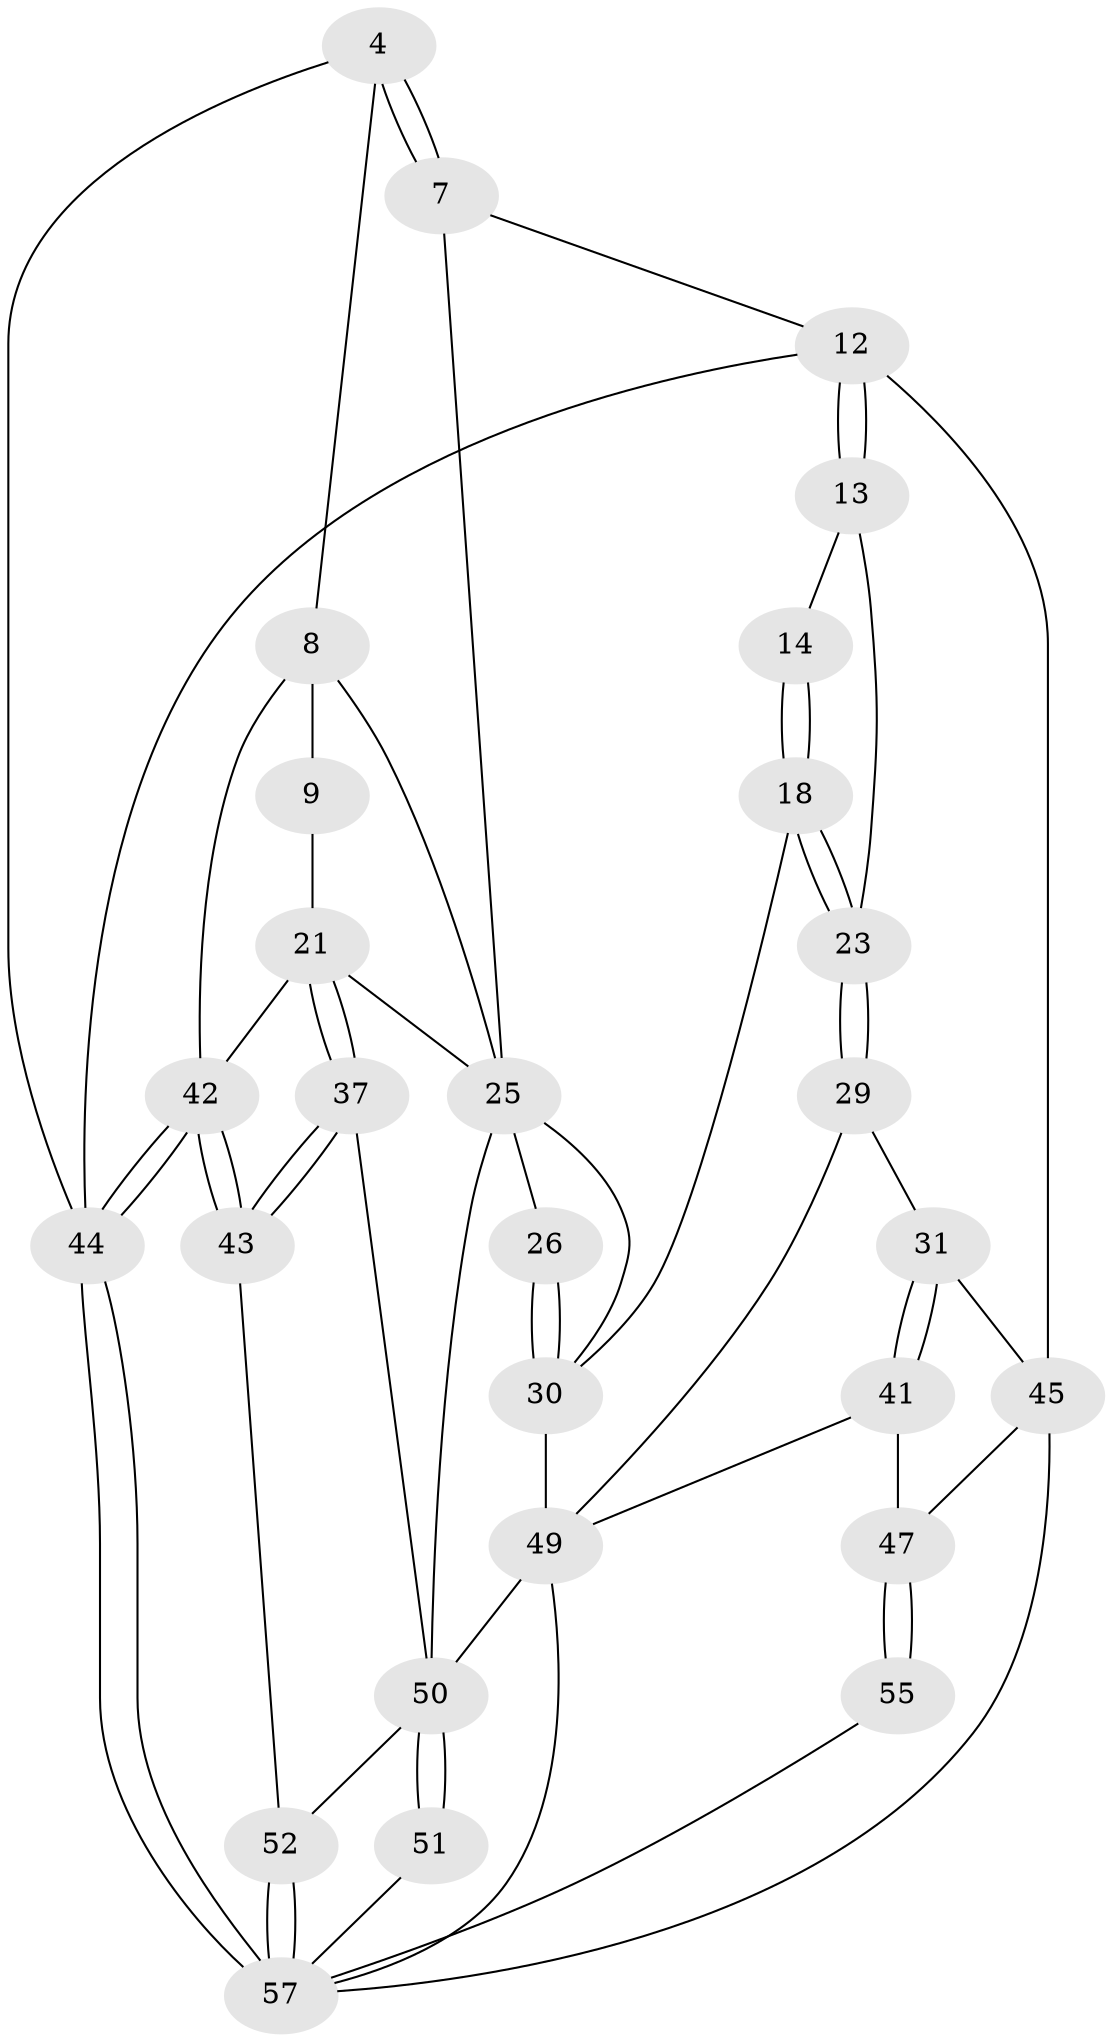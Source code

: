 // original degree distribution, {3: 0.05263157894736842, 4: 0.22807017543859648, 5: 0.5087719298245614, 6: 0.21052631578947367}
// Generated by graph-tools (version 1.1) at 2025/00/03/09/25 05:00:09]
// undirected, 28 vertices, 63 edges
graph export_dot {
graph [start="1"]
  node [color=gray90,style=filled];
  4 [pos="+0.7122168083776884+0",super="+3"];
  7 [pos="+0.5462560017033017+0"];
  8 [pos="+0.8582823310908664+0.26716608442763146",super="+2+5"];
  9 [pos="+0.8494781449140467+0.2715481708185026"];
  12 [pos="+0+0",super="+11"];
  13 [pos="+0.23560498813326516+0.14704326594619535"];
  14 [pos="+0.44175324443363967+0"];
  18 [pos="+0.4128052207732058+0.27453368157759084"];
  21 [pos="+0.8123013021586862+0.36513105528824275",super="+20"];
  23 [pos="+0.2681983870059601+0.26900756956193633"];
  25 [pos="+0.6236941502464298+0.3592921478721226",super="+22+15+6"];
  26 [pos="+0.6186638500120651+0.35863696948536283"];
  29 [pos="+0.2180277054164907+0.3394766487961576"];
  30 [pos="+0.51999169246073+0.442832567328671",super="+27+16"];
  31 [pos="+0.03632690427644786+0.33190911995670563"];
  37 [pos="+0.8230939693400027+0.4682407926438558"];
  41 [pos="+0.10915759702151152+0.6680164257555954"];
  42 [pos="+1+0.680999572435625",super="+33+24"];
  43 [pos="+1+0.6760421949421641"];
  44 [pos="+1+1",super="+19"];
  45 [pos="+0+0.7036840051467204",super="+32"];
  47 [pos="+0+0.7058419836588651",super="+46"];
  49 [pos="+0.2677108734093732+0.6823842037543603",super="+40"];
  50 [pos="+0.7427324506934204+0.7673202077824275",super="+38+34+35+48"];
  51 [pos="+0.6326815015225016+1"];
  52 [pos="+1+0.7127805843285901"];
  55 [pos="+0.11334078237515201+1"];
  57 [pos="+0.7159918922223815+1",super="+56"];
  4 -- 7;
  4 -- 7;
  4 -- 8;
  4 -- 44;
  7 -- 12;
  7 -- 25;
  8 -- 9 [weight=2];
  8 -- 42;
  8 -- 25;
  9 -- 21;
  12 -- 13;
  12 -- 13;
  12 -- 45 [weight=2];
  12 -- 44;
  13 -- 14;
  13 -- 23;
  14 -- 18;
  14 -- 18;
  18 -- 23;
  18 -- 23;
  18 -- 30;
  21 -- 37;
  21 -- 37;
  21 -- 42;
  21 -- 25;
  23 -- 29;
  23 -- 29;
  25 -- 26;
  25 -- 50;
  25 -- 30;
  26 -- 30 [weight=2];
  26 -- 30;
  29 -- 31;
  29 -- 49;
  30 -- 49 [weight=2];
  31 -- 41;
  31 -- 41;
  31 -- 45;
  37 -- 43;
  37 -- 43;
  37 -- 50;
  41 -- 47;
  41 -- 49;
  42 -- 43;
  42 -- 43;
  42 -- 44 [weight=2];
  42 -- 44;
  43 -- 52;
  44 -- 57 [weight=2];
  44 -- 57;
  45 -- 47;
  45 -- 57;
  47 -- 55 [weight=2];
  47 -- 55;
  49 -- 57;
  49 -- 50 [weight=2];
  50 -- 51 [weight=2];
  50 -- 51;
  50 -- 52;
  51 -- 57;
  52 -- 57;
  52 -- 57;
  55 -- 57;
}
